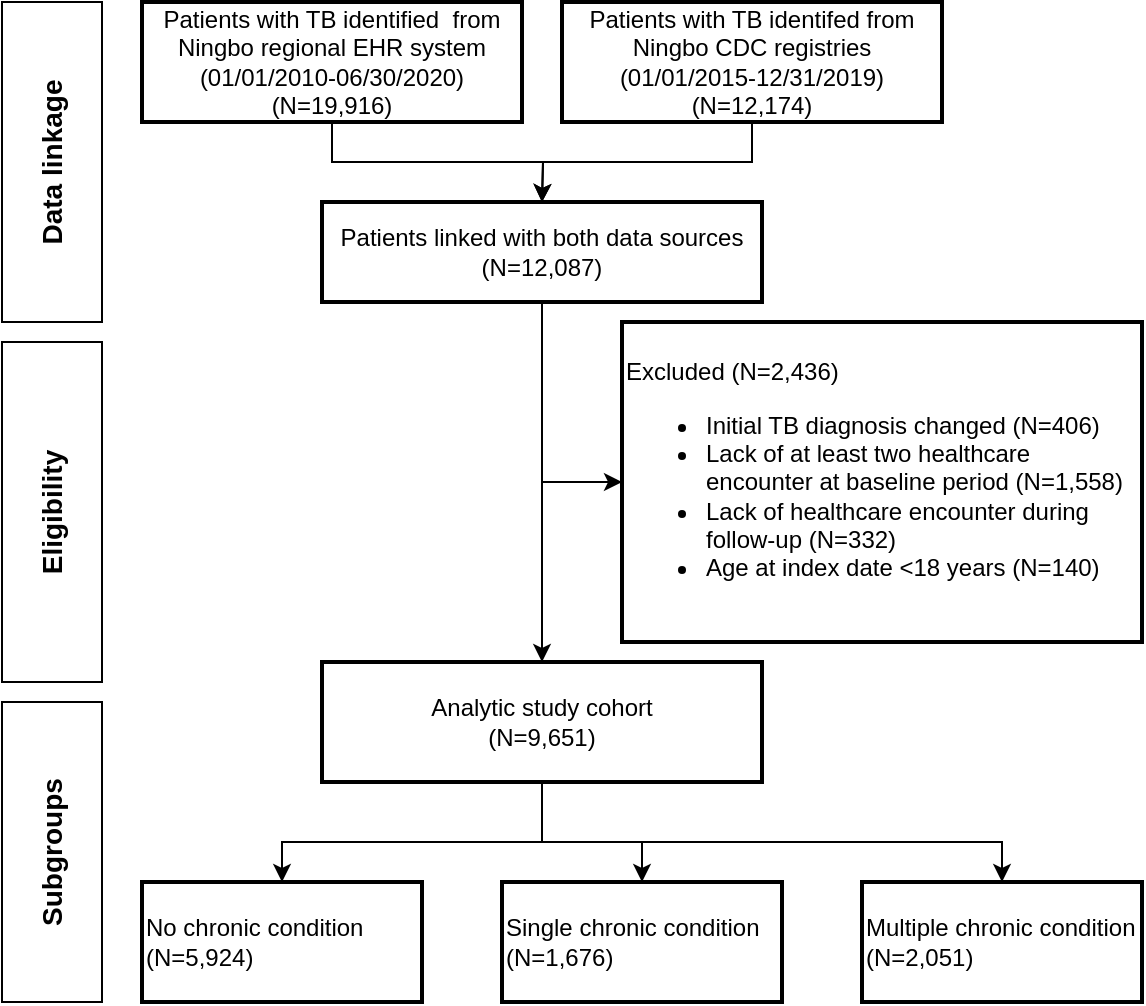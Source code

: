 <mxfile version="14.2.9" type="github">
  <diagram id="B2ghDdhmflQAgiZErWa6" name="Page-1">
    <mxGraphModel dx="1422" dy="763" grid="1" gridSize="10" guides="1" tooltips="1" connect="1" arrows="1" fold="1" page="1" pageScale="1" pageWidth="827" pageHeight="1169" math="0" shadow="0">
      <root>
        <mxCell id="0" />
        <mxCell id="1" parent="0" />
        <mxCell id="skMIhLzMfLi_6e5SGVs_-1" style="edgeStyle=orthogonalEdgeStyle;rounded=0;orthogonalLoop=1;jettySize=auto;html=1;exitX=0.5;exitY=1;exitDx=0;exitDy=0;" edge="1" parent="1" source="skMIhLzMfLi_6e5SGVs_-2">
          <mxGeometry relative="1" as="geometry">
            <mxPoint x="380" y="140" as="targetPoint" />
            <mxPoint x="240" y="120" as="sourcePoint" />
          </mxGeometry>
        </mxCell>
        <mxCell id="skMIhLzMfLi_6e5SGVs_-2" value="&lt;div&gt;Patients with TB identified&amp;nbsp; from &lt;br&gt;&lt;/div&gt;&lt;div&gt;Ningbo regional EHR system&lt;br&gt;&lt;/div&gt;&lt;div&gt;(01/01/2010-06/30/2020)&lt;/div&gt;&lt;div&gt;&lt;div&gt;(N=19,916)&lt;/div&gt;&lt;/div&gt;" style="rounded=0;whiteSpace=wrap;html=1;strokeWidth=2;" vertex="1" parent="1">
          <mxGeometry x="180" y="40" width="190" height="60" as="geometry" />
        </mxCell>
        <mxCell id="skMIhLzMfLi_6e5SGVs_-3" style="edgeStyle=orthogonalEdgeStyle;rounded=0;orthogonalLoop=1;jettySize=auto;html=1;exitX=0.5;exitY=1;exitDx=0;exitDy=0;" edge="1" parent="1" source="skMIhLzMfLi_6e5SGVs_-4">
          <mxGeometry relative="1" as="geometry">
            <mxPoint x="380" y="140" as="targetPoint" />
          </mxGeometry>
        </mxCell>
        <mxCell id="skMIhLzMfLi_6e5SGVs_-4" value="&lt;div&gt;Patients with TB identifed from Ningbo CDC registries&lt;/div&gt;&lt;div&gt;(01/01/2015-12/31/2019)&lt;br&gt;&lt;/div&gt;&lt;div&gt;(N=12,174)&lt;br&gt;&lt;/div&gt;" style="rounded=0;whiteSpace=wrap;html=1;strokeWidth=2;" vertex="1" parent="1">
          <mxGeometry x="390" y="40" width="190" height="60" as="geometry" />
        </mxCell>
        <mxCell id="skMIhLzMfLi_6e5SGVs_-5" value="" style="edgeStyle=orthogonalEdgeStyle;rounded=0;orthogonalLoop=1;jettySize=auto;html=1;entryX=0.5;entryY=0;entryDx=0;entryDy=0;" edge="1" parent="1" source="skMIhLzMfLi_6e5SGVs_-7" target="skMIhLzMfLi_6e5SGVs_-11">
          <mxGeometry relative="1" as="geometry">
            <mxPoint x="380" y="240" as="targetPoint" />
          </mxGeometry>
        </mxCell>
        <mxCell id="skMIhLzMfLi_6e5SGVs_-6" style="edgeStyle=orthogonalEdgeStyle;rounded=0;orthogonalLoop=1;jettySize=auto;html=1;exitX=0.5;exitY=1;exitDx=0;exitDy=0;entryX=0;entryY=0.5;entryDx=0;entryDy=0;" edge="1" parent="1" source="skMIhLzMfLi_6e5SGVs_-7" target="skMIhLzMfLi_6e5SGVs_-8">
          <mxGeometry relative="1" as="geometry" />
        </mxCell>
        <mxCell id="skMIhLzMfLi_6e5SGVs_-7" value="&lt;div&gt;Patients linked with both data sources&lt;br&gt;&lt;/div&gt;&lt;div&gt;(N=12,087)&lt;br&gt;&lt;/div&gt;" style="rounded=0;whiteSpace=wrap;html=1;strokeWidth=2;" vertex="1" parent="1">
          <mxGeometry x="270" y="140" width="220" height="50" as="geometry" />
        </mxCell>
        <mxCell id="skMIhLzMfLi_6e5SGVs_-8" value="&lt;div align=&quot;left&quot;&gt;Excluded (N=2,436)&lt;/div&gt;&lt;ul&gt;&lt;li&gt;Initial TB diagnosis changed (N=406)&lt;/li&gt;&lt;li&gt;Lack of at least two healthcare encounter at baseline period (N=1,558)&lt;/li&gt;&lt;li&gt;Lack of healthcare encounter during follow-up (N=332)&lt;/li&gt;&lt;li&gt;Age at index date &amp;lt;18 years (N=140)&lt;/li&gt;&lt;/ul&gt;" style="rounded=0;whiteSpace=wrap;html=1;strokeWidth=2;align=left;" vertex="1" parent="1">
          <mxGeometry x="420" y="200" width="260" height="160" as="geometry" />
        </mxCell>
        <mxCell id="skMIhLzMfLi_6e5SGVs_-9" style="edgeStyle=orthogonalEdgeStyle;rounded=0;orthogonalLoop=1;jettySize=auto;html=1;exitX=0.5;exitY=1;exitDx=0;exitDy=0;entryX=0.5;entryY=0;entryDx=0;entryDy=0;" edge="1" parent="1" source="skMIhLzMfLi_6e5SGVs_-11" target="skMIhLzMfLi_6e5SGVs_-21">
          <mxGeometry relative="1" as="geometry">
            <Array as="points">
              <mxPoint x="380" y="460" />
              <mxPoint x="610" y="460" />
            </Array>
            <mxPoint x="570" y="470" as="targetPoint" />
          </mxGeometry>
        </mxCell>
        <mxCell id="skMIhLzMfLi_6e5SGVs_-18" value="" style="edgeStyle=orthogonalEdgeStyle;rounded=0;orthogonalLoop=1;jettySize=auto;html=1;entryX=0.5;entryY=0;entryDx=0;entryDy=0;" edge="1" parent="1" source="skMIhLzMfLi_6e5SGVs_-11" target="skMIhLzMfLi_6e5SGVs_-12">
          <mxGeometry relative="1" as="geometry">
            <Array as="points">
              <mxPoint x="380" y="460" />
              <mxPoint x="250" y="460" />
            </Array>
          </mxGeometry>
        </mxCell>
        <mxCell id="skMIhLzMfLi_6e5SGVs_-22" style="edgeStyle=orthogonalEdgeStyle;rounded=0;orthogonalLoop=1;jettySize=auto;html=1;exitX=0.5;exitY=1;exitDx=0;exitDy=0;entryX=0.5;entryY=0;entryDx=0;entryDy=0;" edge="1" parent="1" source="skMIhLzMfLi_6e5SGVs_-11" target="skMIhLzMfLi_6e5SGVs_-20">
          <mxGeometry relative="1" as="geometry">
            <Array as="points">
              <mxPoint x="380" y="460" />
              <mxPoint x="430" y="460" />
            </Array>
          </mxGeometry>
        </mxCell>
        <mxCell id="skMIhLzMfLi_6e5SGVs_-11" value="&lt;div&gt;Analytic study cohort&lt;br&gt;&lt;/div&gt;&lt;div&gt;(N=9,651)&lt;br&gt;&lt;/div&gt;" style="rounded=0;whiteSpace=wrap;html=1;strokeWidth=2;" vertex="1" parent="1">
          <mxGeometry x="270" y="370" width="220" height="60" as="geometry" />
        </mxCell>
        <mxCell id="skMIhLzMfLi_6e5SGVs_-12" value="&lt;div&gt;No chronic condition&lt;/div&gt;&lt;div&gt;(N=5,924)&lt;br&gt;&lt;/div&gt;" style="rounded=0;whiteSpace=wrap;html=1;strokeWidth=2;align=left;" vertex="1" parent="1">
          <mxGeometry x="180" y="480" width="140" height="60" as="geometry" />
        </mxCell>
        <mxCell id="skMIhLzMfLi_6e5SGVs_-14" value="&lt;font style=&quot;font-size: 14px&quot;&gt;&lt;b&gt;Eligibility&lt;/b&gt;&lt;/font&gt;" style="rounded=0;whiteSpace=wrap;html=1;horizontal=0;" vertex="1" parent="1">
          <mxGeometry x="110" y="210" width="50" height="170" as="geometry" />
        </mxCell>
        <mxCell id="skMIhLzMfLi_6e5SGVs_-15" value="&lt;font style=&quot;font-size: 14px&quot;&gt;&lt;b&gt;Data linkage&lt;/b&gt;&lt;/font&gt;" style="rounded=0;whiteSpace=wrap;html=1;horizontal=0;" vertex="1" parent="1">
          <mxGeometry x="110" y="40" width="50" height="160" as="geometry" />
        </mxCell>
        <mxCell id="skMIhLzMfLi_6e5SGVs_-16" value="&lt;div&gt;&lt;font style=&quot;font-size: 14px&quot;&gt;&lt;b&gt;Subgroups&lt;/b&gt;&lt;/font&gt;&lt;/div&gt;" style="rounded=0;whiteSpace=wrap;html=1;horizontal=0;" vertex="1" parent="1">
          <mxGeometry x="110" y="390" width="50" height="150" as="geometry" />
        </mxCell>
        <mxCell id="skMIhLzMfLi_6e5SGVs_-20" value="&lt;div&gt;Single chronic condition&lt;/div&gt;&lt;div&gt;(N=1,676)&lt;br&gt;&lt;/div&gt;" style="rounded=0;whiteSpace=wrap;html=1;strokeWidth=2;align=left;" vertex="1" parent="1">
          <mxGeometry x="360" y="480" width="140" height="60" as="geometry" />
        </mxCell>
        <mxCell id="skMIhLzMfLi_6e5SGVs_-21" value="&lt;div&gt;Multiple chronic condition&lt;/div&gt;&lt;div&gt;(N=2,051)&lt;br&gt;&lt;/div&gt;" style="rounded=0;whiteSpace=wrap;html=1;strokeWidth=2;align=left;" vertex="1" parent="1">
          <mxGeometry x="540" y="480" width="140" height="60" as="geometry" />
        </mxCell>
      </root>
    </mxGraphModel>
  </diagram>
</mxfile>
